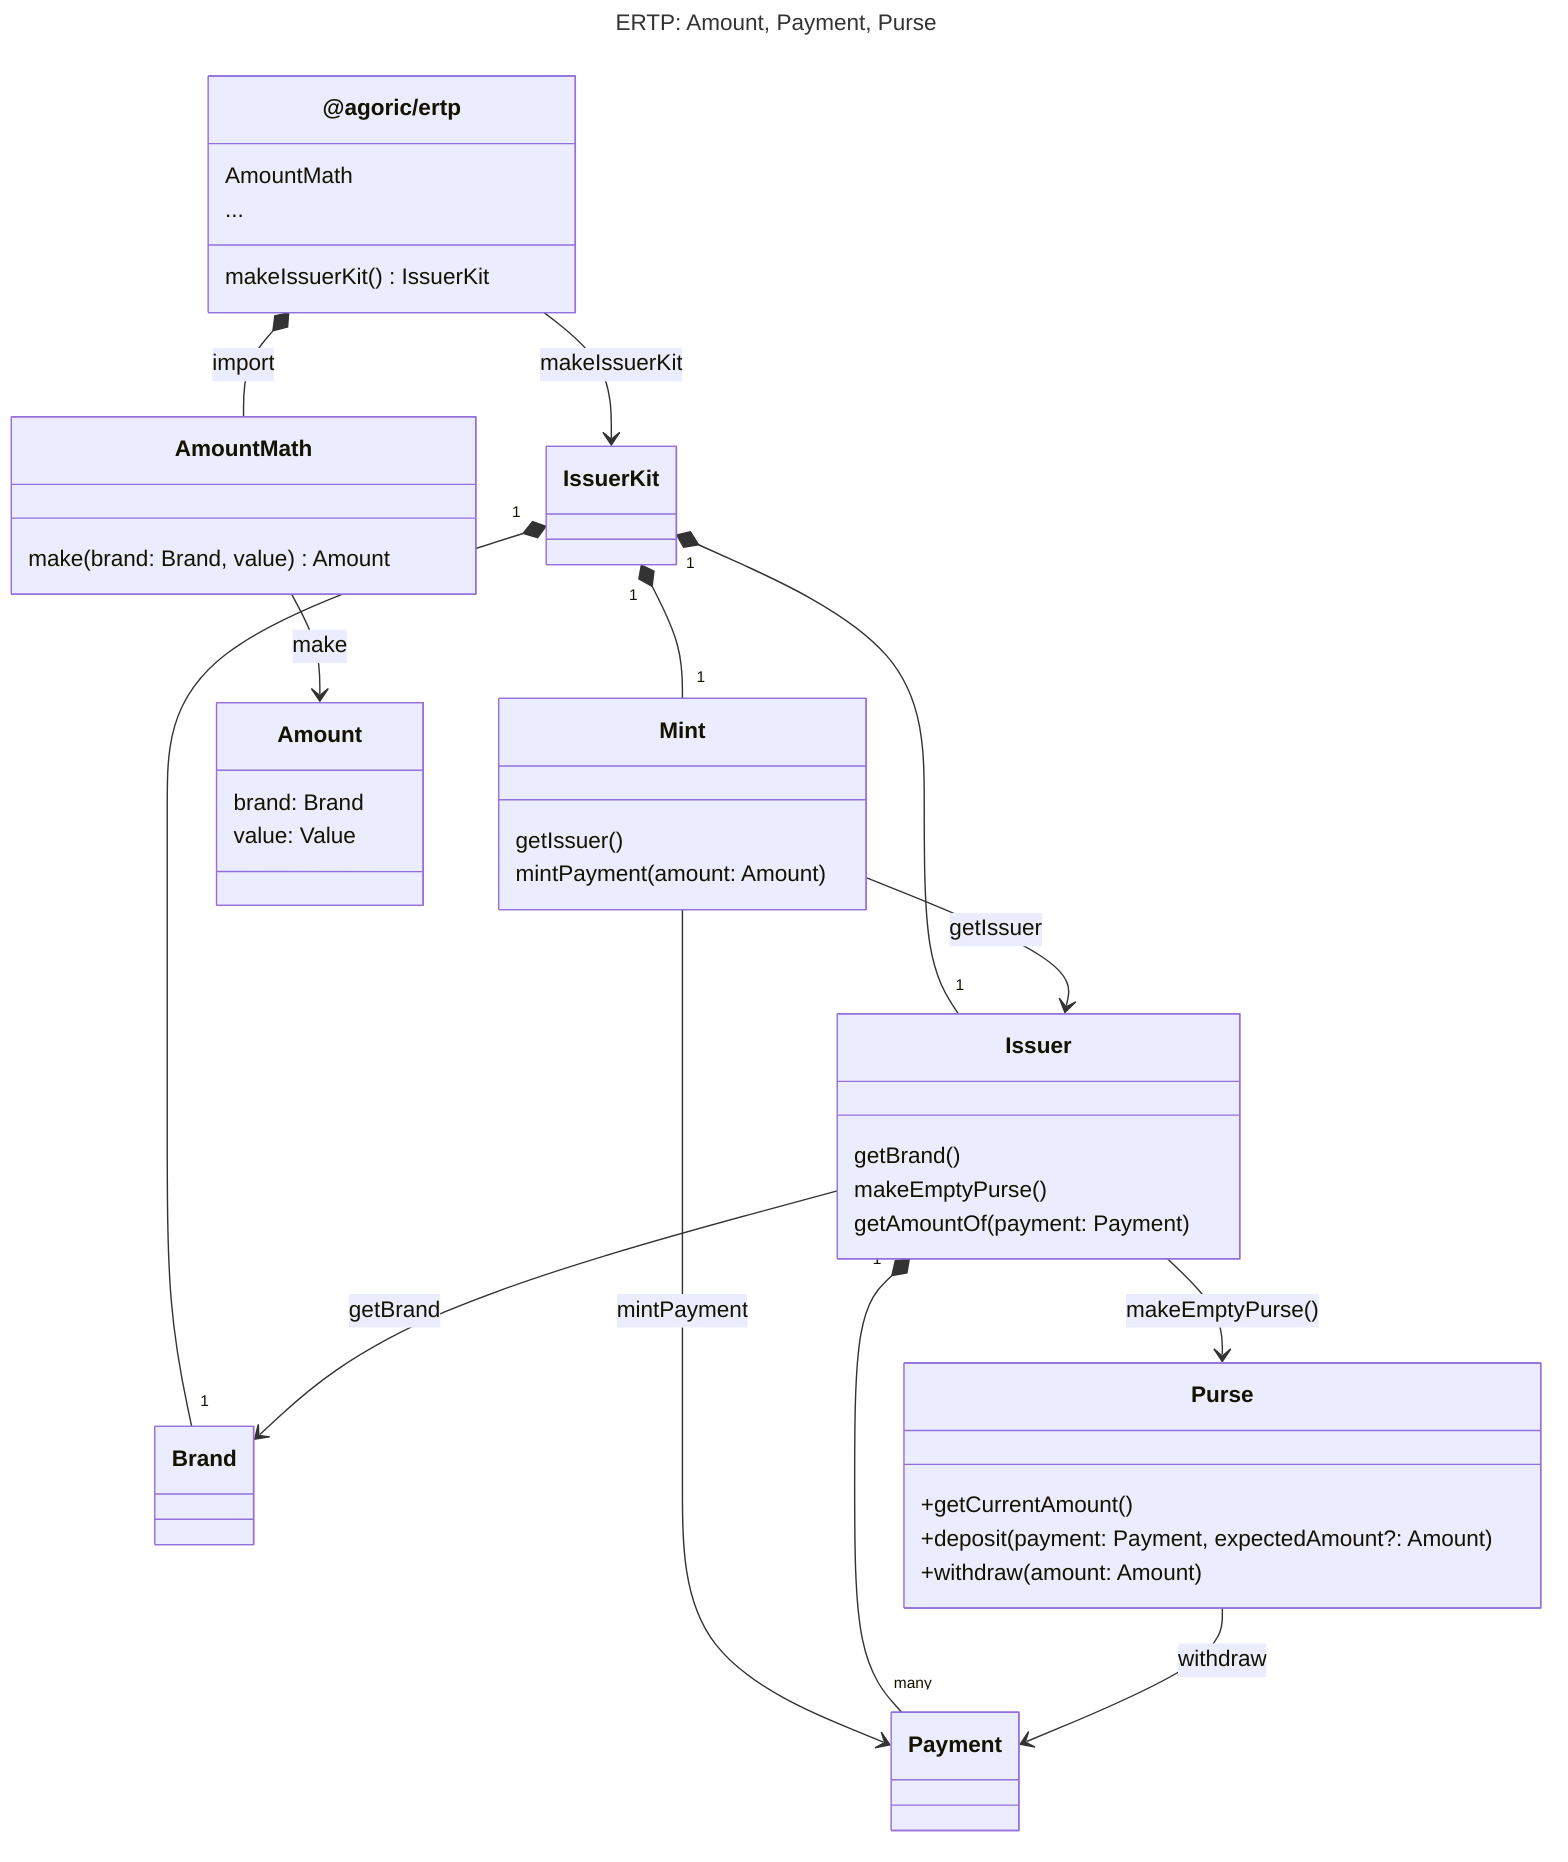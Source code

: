 ---
title: "ERTP: Amount, Payment, Purse"
---
classDiagram
   class IssuerKit
   IssuerKit "1" *-- "1" Mint
   IssuerKit "1" *-- "1" Issuer
   IssuerKit "1" *-- "1" Brand

  class ertp["@agoric/ertp"] {
   makeIssuerKit() IssuerKit
   AmountMath
   ...
  }
  ertp *-- AmountMath : import
  class AmountMath {
    make(brand: Brand, value) Amount
  }
  ertp --> IssuerKit : makeIssuerKit
  AmountMath --> Amount : make

   class Mint {
     getIssuer()
     mintPayment(amount: Amount)
   }
Mint --> Issuer: getIssuer
Mint --> Payment : mintPayment
   class Issuer {
    getBrand()
makeEmptyPurse()
getAmountOf(payment: Payment)
   }
   Issuer --> Brand: getBrand
   Issuer --> Purse: makeEmptyPurse()
   Issuer "1" *-- "many" Payment
   Payment
   class Brand
   class Payment
   class Amount {
     brand: Brand
     value: Value
    }
    class Purse {
        +getCurrentAmount()
        +deposit(payment: Payment, expectedAmount?: Amount)
        +withdraw(amount: Amount)
    }
    Purse --> Payment : withdraw